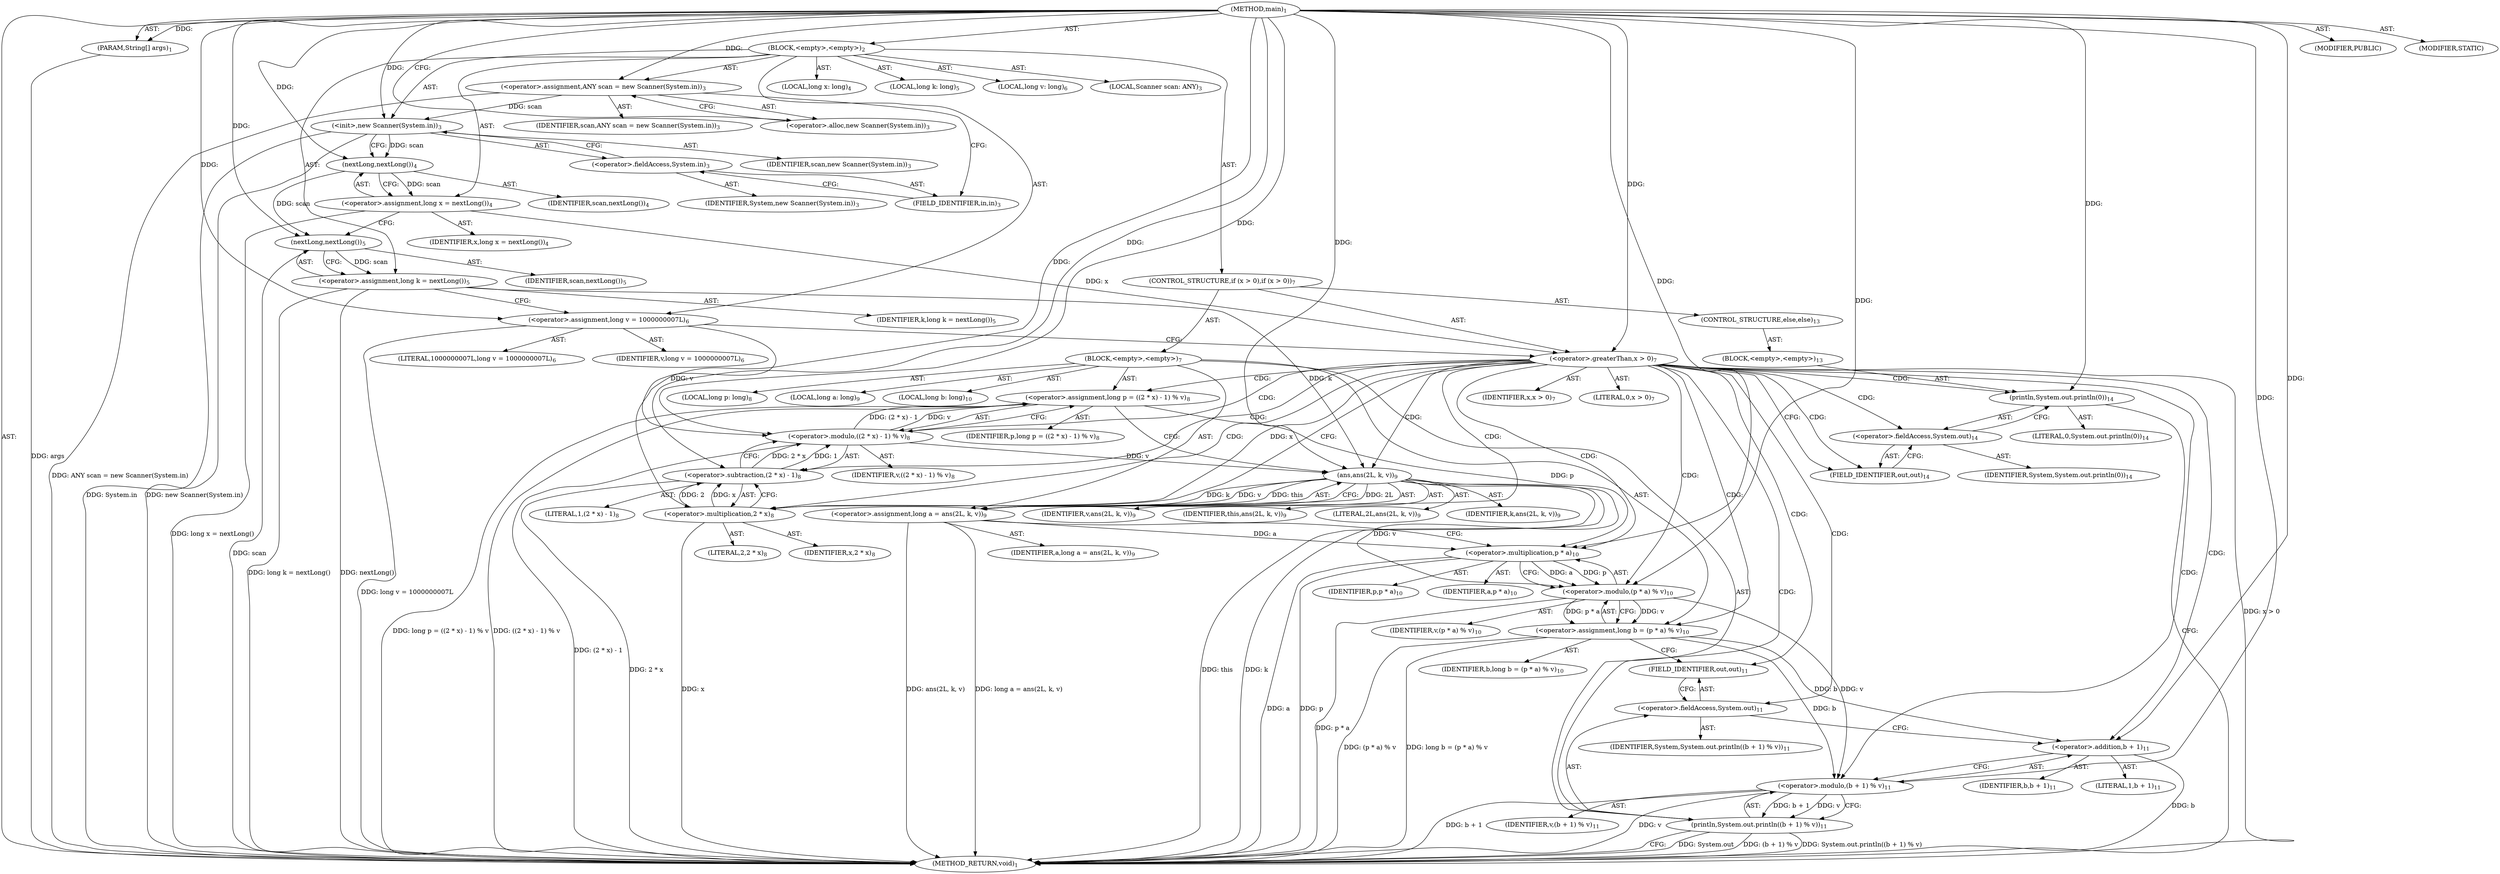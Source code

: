 digraph "main" {  
"19" [label = <(METHOD,main)<SUB>1</SUB>> ]
"20" [label = <(PARAM,String[] args)<SUB>1</SUB>> ]
"21" [label = <(BLOCK,&lt;empty&gt;,&lt;empty&gt;)<SUB>2</SUB>> ]
"4" [label = <(LOCAL,Scanner scan: ANY)<SUB>3</SUB>> ]
"22" [label = <(&lt;operator&gt;.assignment,ANY scan = new Scanner(System.in))<SUB>3</SUB>> ]
"23" [label = <(IDENTIFIER,scan,ANY scan = new Scanner(System.in))<SUB>3</SUB>> ]
"24" [label = <(&lt;operator&gt;.alloc,new Scanner(System.in))<SUB>3</SUB>> ]
"25" [label = <(&lt;init&gt;,new Scanner(System.in))<SUB>3</SUB>> ]
"3" [label = <(IDENTIFIER,scan,new Scanner(System.in))<SUB>3</SUB>> ]
"26" [label = <(&lt;operator&gt;.fieldAccess,System.in)<SUB>3</SUB>> ]
"27" [label = <(IDENTIFIER,System,new Scanner(System.in))<SUB>3</SUB>> ]
"28" [label = <(FIELD_IDENTIFIER,in,in)<SUB>3</SUB>> ]
"29" [label = <(LOCAL,long x: long)<SUB>4</SUB>> ]
"30" [label = <(&lt;operator&gt;.assignment,long x = nextLong())<SUB>4</SUB>> ]
"31" [label = <(IDENTIFIER,x,long x = nextLong())<SUB>4</SUB>> ]
"32" [label = <(nextLong,nextLong())<SUB>4</SUB>> ]
"33" [label = <(IDENTIFIER,scan,nextLong())<SUB>4</SUB>> ]
"34" [label = <(LOCAL,long k: long)<SUB>5</SUB>> ]
"35" [label = <(&lt;operator&gt;.assignment,long k = nextLong())<SUB>5</SUB>> ]
"36" [label = <(IDENTIFIER,k,long k = nextLong())<SUB>5</SUB>> ]
"37" [label = <(nextLong,nextLong())<SUB>5</SUB>> ]
"38" [label = <(IDENTIFIER,scan,nextLong())<SUB>5</SUB>> ]
"39" [label = <(LOCAL,long v: long)<SUB>6</SUB>> ]
"40" [label = <(&lt;operator&gt;.assignment,long v = 1000000007L)<SUB>6</SUB>> ]
"41" [label = <(IDENTIFIER,v,long v = 1000000007L)<SUB>6</SUB>> ]
"42" [label = <(LITERAL,1000000007L,long v = 1000000007L)<SUB>6</SUB>> ]
"43" [label = <(CONTROL_STRUCTURE,if (x &gt; 0),if (x &gt; 0))<SUB>7</SUB>> ]
"44" [label = <(&lt;operator&gt;.greaterThan,x &gt; 0)<SUB>7</SUB>> ]
"45" [label = <(IDENTIFIER,x,x &gt; 0)<SUB>7</SUB>> ]
"46" [label = <(LITERAL,0,x &gt; 0)<SUB>7</SUB>> ]
"47" [label = <(BLOCK,&lt;empty&gt;,&lt;empty&gt;)<SUB>7</SUB>> ]
"48" [label = <(LOCAL,long p: long)<SUB>8</SUB>> ]
"49" [label = <(&lt;operator&gt;.assignment,long p = ((2 * x) - 1) % v)<SUB>8</SUB>> ]
"50" [label = <(IDENTIFIER,p,long p = ((2 * x) - 1) % v)<SUB>8</SUB>> ]
"51" [label = <(&lt;operator&gt;.modulo,((2 * x) - 1) % v)<SUB>8</SUB>> ]
"52" [label = <(&lt;operator&gt;.subtraction,(2 * x) - 1)<SUB>8</SUB>> ]
"53" [label = <(&lt;operator&gt;.multiplication,2 * x)<SUB>8</SUB>> ]
"54" [label = <(LITERAL,2,2 * x)<SUB>8</SUB>> ]
"55" [label = <(IDENTIFIER,x,2 * x)<SUB>8</SUB>> ]
"56" [label = <(LITERAL,1,(2 * x) - 1)<SUB>8</SUB>> ]
"57" [label = <(IDENTIFIER,v,((2 * x) - 1) % v)<SUB>8</SUB>> ]
"58" [label = <(LOCAL,long a: long)<SUB>9</SUB>> ]
"59" [label = <(&lt;operator&gt;.assignment,long a = ans(2L, k, v))<SUB>9</SUB>> ]
"60" [label = <(IDENTIFIER,a,long a = ans(2L, k, v))<SUB>9</SUB>> ]
"61" [label = <(ans,ans(2L, k, v))<SUB>9</SUB>> ]
"62" [label = <(IDENTIFIER,this,ans(2L, k, v))<SUB>9</SUB>> ]
"63" [label = <(LITERAL,2L,ans(2L, k, v))<SUB>9</SUB>> ]
"64" [label = <(IDENTIFIER,k,ans(2L, k, v))<SUB>9</SUB>> ]
"65" [label = <(IDENTIFIER,v,ans(2L, k, v))<SUB>9</SUB>> ]
"66" [label = <(LOCAL,long b: long)<SUB>10</SUB>> ]
"67" [label = <(&lt;operator&gt;.assignment,long b = (p * a) % v)<SUB>10</SUB>> ]
"68" [label = <(IDENTIFIER,b,long b = (p * a) % v)<SUB>10</SUB>> ]
"69" [label = <(&lt;operator&gt;.modulo,(p * a) % v)<SUB>10</SUB>> ]
"70" [label = <(&lt;operator&gt;.multiplication,p * a)<SUB>10</SUB>> ]
"71" [label = <(IDENTIFIER,p,p * a)<SUB>10</SUB>> ]
"72" [label = <(IDENTIFIER,a,p * a)<SUB>10</SUB>> ]
"73" [label = <(IDENTIFIER,v,(p * a) % v)<SUB>10</SUB>> ]
"74" [label = <(println,System.out.println((b + 1) % v))<SUB>11</SUB>> ]
"75" [label = <(&lt;operator&gt;.fieldAccess,System.out)<SUB>11</SUB>> ]
"76" [label = <(IDENTIFIER,System,System.out.println((b + 1) % v))<SUB>11</SUB>> ]
"77" [label = <(FIELD_IDENTIFIER,out,out)<SUB>11</SUB>> ]
"78" [label = <(&lt;operator&gt;.modulo,(b + 1) % v)<SUB>11</SUB>> ]
"79" [label = <(&lt;operator&gt;.addition,b + 1)<SUB>11</SUB>> ]
"80" [label = <(IDENTIFIER,b,b + 1)<SUB>11</SUB>> ]
"81" [label = <(LITERAL,1,b + 1)<SUB>11</SUB>> ]
"82" [label = <(IDENTIFIER,v,(b + 1) % v)<SUB>11</SUB>> ]
"83" [label = <(CONTROL_STRUCTURE,else,else)<SUB>13</SUB>> ]
"84" [label = <(BLOCK,&lt;empty&gt;,&lt;empty&gt;)<SUB>13</SUB>> ]
"85" [label = <(println,System.out.println(0))<SUB>14</SUB>> ]
"86" [label = <(&lt;operator&gt;.fieldAccess,System.out)<SUB>14</SUB>> ]
"87" [label = <(IDENTIFIER,System,System.out.println(0))<SUB>14</SUB>> ]
"88" [label = <(FIELD_IDENTIFIER,out,out)<SUB>14</SUB>> ]
"89" [label = <(LITERAL,0,System.out.println(0))<SUB>14</SUB>> ]
"90" [label = <(MODIFIER,PUBLIC)> ]
"91" [label = <(MODIFIER,STATIC)> ]
"92" [label = <(METHOD_RETURN,void)<SUB>1</SUB>> ]
  "19" -> "20"  [ label = "AST: "] 
  "19" -> "21"  [ label = "AST: "] 
  "19" -> "90"  [ label = "AST: "] 
  "19" -> "91"  [ label = "AST: "] 
  "19" -> "92"  [ label = "AST: "] 
  "21" -> "4"  [ label = "AST: "] 
  "21" -> "22"  [ label = "AST: "] 
  "21" -> "25"  [ label = "AST: "] 
  "21" -> "29"  [ label = "AST: "] 
  "21" -> "30"  [ label = "AST: "] 
  "21" -> "34"  [ label = "AST: "] 
  "21" -> "35"  [ label = "AST: "] 
  "21" -> "39"  [ label = "AST: "] 
  "21" -> "40"  [ label = "AST: "] 
  "21" -> "43"  [ label = "AST: "] 
  "22" -> "23"  [ label = "AST: "] 
  "22" -> "24"  [ label = "AST: "] 
  "25" -> "3"  [ label = "AST: "] 
  "25" -> "26"  [ label = "AST: "] 
  "26" -> "27"  [ label = "AST: "] 
  "26" -> "28"  [ label = "AST: "] 
  "30" -> "31"  [ label = "AST: "] 
  "30" -> "32"  [ label = "AST: "] 
  "32" -> "33"  [ label = "AST: "] 
  "35" -> "36"  [ label = "AST: "] 
  "35" -> "37"  [ label = "AST: "] 
  "37" -> "38"  [ label = "AST: "] 
  "40" -> "41"  [ label = "AST: "] 
  "40" -> "42"  [ label = "AST: "] 
  "43" -> "44"  [ label = "AST: "] 
  "43" -> "47"  [ label = "AST: "] 
  "43" -> "83"  [ label = "AST: "] 
  "44" -> "45"  [ label = "AST: "] 
  "44" -> "46"  [ label = "AST: "] 
  "47" -> "48"  [ label = "AST: "] 
  "47" -> "49"  [ label = "AST: "] 
  "47" -> "58"  [ label = "AST: "] 
  "47" -> "59"  [ label = "AST: "] 
  "47" -> "66"  [ label = "AST: "] 
  "47" -> "67"  [ label = "AST: "] 
  "47" -> "74"  [ label = "AST: "] 
  "49" -> "50"  [ label = "AST: "] 
  "49" -> "51"  [ label = "AST: "] 
  "51" -> "52"  [ label = "AST: "] 
  "51" -> "57"  [ label = "AST: "] 
  "52" -> "53"  [ label = "AST: "] 
  "52" -> "56"  [ label = "AST: "] 
  "53" -> "54"  [ label = "AST: "] 
  "53" -> "55"  [ label = "AST: "] 
  "59" -> "60"  [ label = "AST: "] 
  "59" -> "61"  [ label = "AST: "] 
  "61" -> "62"  [ label = "AST: "] 
  "61" -> "63"  [ label = "AST: "] 
  "61" -> "64"  [ label = "AST: "] 
  "61" -> "65"  [ label = "AST: "] 
  "67" -> "68"  [ label = "AST: "] 
  "67" -> "69"  [ label = "AST: "] 
  "69" -> "70"  [ label = "AST: "] 
  "69" -> "73"  [ label = "AST: "] 
  "70" -> "71"  [ label = "AST: "] 
  "70" -> "72"  [ label = "AST: "] 
  "74" -> "75"  [ label = "AST: "] 
  "74" -> "78"  [ label = "AST: "] 
  "75" -> "76"  [ label = "AST: "] 
  "75" -> "77"  [ label = "AST: "] 
  "78" -> "79"  [ label = "AST: "] 
  "78" -> "82"  [ label = "AST: "] 
  "79" -> "80"  [ label = "AST: "] 
  "79" -> "81"  [ label = "AST: "] 
  "83" -> "84"  [ label = "AST: "] 
  "84" -> "85"  [ label = "AST: "] 
  "85" -> "86"  [ label = "AST: "] 
  "85" -> "89"  [ label = "AST: "] 
  "86" -> "87"  [ label = "AST: "] 
  "86" -> "88"  [ label = "AST: "] 
  "22" -> "28"  [ label = "CFG: "] 
  "25" -> "32"  [ label = "CFG: "] 
  "30" -> "37"  [ label = "CFG: "] 
  "35" -> "40"  [ label = "CFG: "] 
  "40" -> "44"  [ label = "CFG: "] 
  "24" -> "22"  [ label = "CFG: "] 
  "26" -> "25"  [ label = "CFG: "] 
  "32" -> "30"  [ label = "CFG: "] 
  "37" -> "35"  [ label = "CFG: "] 
  "44" -> "53"  [ label = "CFG: "] 
  "44" -> "88"  [ label = "CFG: "] 
  "28" -> "26"  [ label = "CFG: "] 
  "49" -> "61"  [ label = "CFG: "] 
  "59" -> "70"  [ label = "CFG: "] 
  "67" -> "77"  [ label = "CFG: "] 
  "74" -> "92"  [ label = "CFG: "] 
  "51" -> "49"  [ label = "CFG: "] 
  "61" -> "59"  [ label = "CFG: "] 
  "69" -> "67"  [ label = "CFG: "] 
  "75" -> "79"  [ label = "CFG: "] 
  "78" -> "74"  [ label = "CFG: "] 
  "85" -> "92"  [ label = "CFG: "] 
  "52" -> "51"  [ label = "CFG: "] 
  "70" -> "69"  [ label = "CFG: "] 
  "77" -> "75"  [ label = "CFG: "] 
  "79" -> "78"  [ label = "CFG: "] 
  "86" -> "85"  [ label = "CFG: "] 
  "53" -> "52"  [ label = "CFG: "] 
  "88" -> "86"  [ label = "CFG: "] 
  "19" -> "24"  [ label = "CFG: "] 
  "20" -> "92"  [ label = "DDG: args"] 
  "22" -> "92"  [ label = "DDG: ANY scan = new Scanner(System.in)"] 
  "25" -> "92"  [ label = "DDG: System.in"] 
  "25" -> "92"  [ label = "DDG: new Scanner(System.in)"] 
  "30" -> "92"  [ label = "DDG: long x = nextLong()"] 
  "37" -> "92"  [ label = "DDG: scan"] 
  "35" -> "92"  [ label = "DDG: nextLong()"] 
  "35" -> "92"  [ label = "DDG: long k = nextLong()"] 
  "40" -> "92"  [ label = "DDG: long v = 1000000007L"] 
  "44" -> "92"  [ label = "DDG: x &gt; 0"] 
  "53" -> "92"  [ label = "DDG: x"] 
  "52" -> "92"  [ label = "DDG: 2 * x"] 
  "51" -> "92"  [ label = "DDG: (2 * x) - 1"] 
  "49" -> "92"  [ label = "DDG: ((2 * x) - 1) % v"] 
  "49" -> "92"  [ label = "DDG: long p = ((2 * x) - 1) % v"] 
  "61" -> "92"  [ label = "DDG: k"] 
  "59" -> "92"  [ label = "DDG: ans(2L, k, v)"] 
  "59" -> "92"  [ label = "DDG: long a = ans(2L, k, v)"] 
  "70" -> "92"  [ label = "DDG: p"] 
  "70" -> "92"  [ label = "DDG: a"] 
  "69" -> "92"  [ label = "DDG: p * a"] 
  "67" -> "92"  [ label = "DDG: (p * a) % v"] 
  "67" -> "92"  [ label = "DDG: long b = (p * a) % v"] 
  "74" -> "92"  [ label = "DDG: System.out"] 
  "79" -> "92"  [ label = "DDG: b"] 
  "78" -> "92"  [ label = "DDG: b + 1"] 
  "78" -> "92"  [ label = "DDG: v"] 
  "74" -> "92"  [ label = "DDG: (b + 1) % v"] 
  "74" -> "92"  [ label = "DDG: System.out.println((b + 1) % v)"] 
  "61" -> "92"  [ label = "DDG: this"] 
  "19" -> "20"  [ label = "DDG: "] 
  "19" -> "22"  [ label = "DDG: "] 
  "32" -> "30"  [ label = "DDG: scan"] 
  "37" -> "35"  [ label = "DDG: scan"] 
  "19" -> "40"  [ label = "DDG: "] 
  "22" -> "25"  [ label = "DDG: scan"] 
  "19" -> "25"  [ label = "DDG: "] 
  "25" -> "32"  [ label = "DDG: scan"] 
  "19" -> "32"  [ label = "DDG: "] 
  "32" -> "37"  [ label = "DDG: scan"] 
  "19" -> "37"  [ label = "DDG: "] 
  "30" -> "44"  [ label = "DDG: x"] 
  "19" -> "44"  [ label = "DDG: "] 
  "51" -> "49"  [ label = "DDG: (2 * x) - 1"] 
  "51" -> "49"  [ label = "DDG: v"] 
  "61" -> "59"  [ label = "DDG: this"] 
  "61" -> "59"  [ label = "DDG: 2L"] 
  "61" -> "59"  [ label = "DDG: k"] 
  "61" -> "59"  [ label = "DDG: v"] 
  "69" -> "67"  [ label = "DDG: p * a"] 
  "69" -> "67"  [ label = "DDG: v"] 
  "78" -> "74"  [ label = "DDG: b + 1"] 
  "78" -> "74"  [ label = "DDG: v"] 
  "52" -> "51"  [ label = "DDG: 2 * x"] 
  "52" -> "51"  [ label = "DDG: 1"] 
  "40" -> "51"  [ label = "DDG: v"] 
  "19" -> "51"  [ label = "DDG: "] 
  "19" -> "61"  [ label = "DDG: "] 
  "35" -> "61"  [ label = "DDG: k"] 
  "51" -> "61"  [ label = "DDG: v"] 
  "70" -> "69"  [ label = "DDG: p"] 
  "70" -> "69"  [ label = "DDG: a"] 
  "61" -> "69"  [ label = "DDG: v"] 
  "19" -> "69"  [ label = "DDG: "] 
  "67" -> "78"  [ label = "DDG: b"] 
  "19" -> "78"  [ label = "DDG: "] 
  "69" -> "78"  [ label = "DDG: v"] 
  "19" -> "85"  [ label = "DDG: "] 
  "53" -> "52"  [ label = "DDG: 2"] 
  "53" -> "52"  [ label = "DDG: x"] 
  "19" -> "52"  [ label = "DDG: "] 
  "49" -> "70"  [ label = "DDG: p"] 
  "19" -> "70"  [ label = "DDG: "] 
  "59" -> "70"  [ label = "DDG: a"] 
  "67" -> "79"  [ label = "DDG: b"] 
  "19" -> "79"  [ label = "DDG: "] 
  "19" -> "53"  [ label = "DDG: "] 
  "44" -> "53"  [ label = "DDG: x"] 
  "44" -> "49"  [ label = "CDG: "] 
  "44" -> "61"  [ label = "CDG: "] 
  "44" -> "77"  [ label = "CDG: "] 
  "44" -> "51"  [ label = "CDG: "] 
  "44" -> "75"  [ label = "CDG: "] 
  "44" -> "52"  [ label = "CDG: "] 
  "44" -> "53"  [ label = "CDG: "] 
  "44" -> "85"  [ label = "CDG: "] 
  "44" -> "69"  [ label = "CDG: "] 
  "44" -> "67"  [ label = "CDG: "] 
  "44" -> "88"  [ label = "CDG: "] 
  "44" -> "70"  [ label = "CDG: "] 
  "44" -> "74"  [ label = "CDG: "] 
  "44" -> "59"  [ label = "CDG: "] 
  "44" -> "78"  [ label = "CDG: "] 
  "44" -> "79"  [ label = "CDG: "] 
  "44" -> "86"  [ label = "CDG: "] 
}
